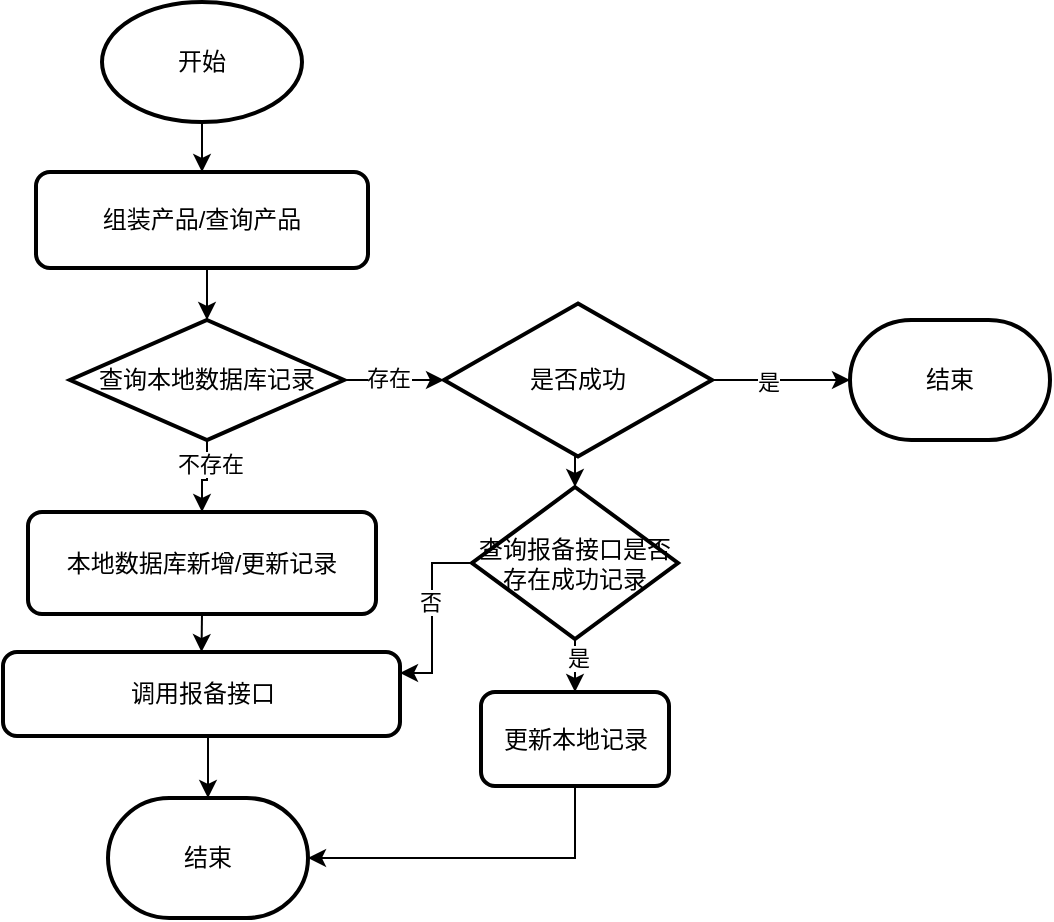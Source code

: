 <mxfile version="13.3.2" type="github" pages="3">
  <diagram id="VsP0TjxbDdxosoxRiDIv" name="主流程">
    <mxGraphModel dx="924" dy="511" grid="0" gridSize="10" guides="1" tooltips="1" connect="1" arrows="1" fold="1" page="1" pageScale="1" pageWidth="827" pageHeight="1169" math="0" shadow="0">
      <root>
        <mxCell id="0" />
        <mxCell id="1" parent="0" />
        <mxCell id="au4iiNCrKTSh3xao9Lfv-3" style="edgeStyle=orthogonalEdgeStyle;rounded=0;orthogonalLoop=1;jettySize=auto;html=1;exitX=0.5;exitY=1;exitDx=0;exitDy=0;exitPerimeter=0;entryX=0.5;entryY=0;entryDx=0;entryDy=0;" parent="1" source="au4iiNCrKTSh3xao9Lfv-1" target="au4iiNCrKTSh3xao9Lfv-2" edge="1">
          <mxGeometry relative="1" as="geometry" />
        </mxCell>
        <mxCell id="au4iiNCrKTSh3xao9Lfv-1" value="开始" style="strokeWidth=2;html=1;shape=mxgraph.flowchart.start_1;whiteSpace=wrap;" parent="1" vertex="1">
          <mxGeometry x="212" y="157" width="100" height="60" as="geometry" />
        </mxCell>
        <mxCell id="au4iiNCrKTSh3xao9Lfv-9" style="edgeStyle=orthogonalEdgeStyle;rounded=0;orthogonalLoop=1;jettySize=auto;html=1;exitX=0.5;exitY=1;exitDx=0;exitDy=0;entryX=0.5;entryY=0;entryDx=0;entryDy=0;entryPerimeter=0;" parent="1" source="au4iiNCrKTSh3xao9Lfv-2" target="au4iiNCrKTSh3xao9Lfv-8" edge="1">
          <mxGeometry relative="1" as="geometry" />
        </mxCell>
        <mxCell id="au4iiNCrKTSh3xao9Lfv-2" value="组装产品/查询产品" style="rounded=1;whiteSpace=wrap;html=1;absoluteArcSize=1;arcSize=14;strokeWidth=2;" parent="1" vertex="1">
          <mxGeometry x="179" y="242" width="166" height="48" as="geometry" />
        </mxCell>
        <mxCell id="au4iiNCrKTSh3xao9Lfv-7" style="edgeStyle=orthogonalEdgeStyle;rounded=0;orthogonalLoop=1;jettySize=auto;html=1;exitX=0.5;exitY=1;exitDx=0;exitDy=0;entryX=0.5;entryY=0;entryDx=0;entryDy=0;" parent="1" source="au4iiNCrKTSh3xao9Lfv-5" target="au4iiNCrKTSh3xao9Lfv-6" edge="1">
          <mxGeometry relative="1" as="geometry" />
        </mxCell>
        <mxCell id="au4iiNCrKTSh3xao9Lfv-5" value="本地数据库新增/更新记录" style="rounded=1;whiteSpace=wrap;html=1;absoluteArcSize=1;arcSize=14;strokeWidth=2;" parent="1" vertex="1">
          <mxGeometry x="175" y="412" width="174" height="51" as="geometry" />
        </mxCell>
        <mxCell id="au4iiNCrKTSh3xao9Lfv-25" style="edgeStyle=orthogonalEdgeStyle;rounded=0;orthogonalLoop=1;jettySize=auto;html=1;exitX=0.5;exitY=1;exitDx=0;exitDy=0;entryX=0.5;entryY=0;entryDx=0;entryDy=0;entryPerimeter=0;" parent="1" source="au4iiNCrKTSh3xao9Lfv-6" target="au4iiNCrKTSh3xao9Lfv-24" edge="1">
          <mxGeometry relative="1" as="geometry" />
        </mxCell>
        <mxCell id="au4iiNCrKTSh3xao9Lfv-6" value="调用报备接口" style="rounded=1;whiteSpace=wrap;html=1;absoluteArcSize=1;arcSize=14;strokeWidth=2;" parent="1" vertex="1">
          <mxGeometry x="162.5" y="482" width="198.5" height="42" as="geometry" />
        </mxCell>
        <mxCell id="au4iiNCrKTSh3xao9Lfv-11" value="" style="edgeStyle=orthogonalEdgeStyle;rounded=0;orthogonalLoop=1;jettySize=auto;html=1;" parent="1" source="au4iiNCrKTSh3xao9Lfv-8" target="au4iiNCrKTSh3xao9Lfv-14" edge="1">
          <mxGeometry relative="1" as="geometry">
            <mxPoint x="398" y="346" as="targetPoint" />
          </mxGeometry>
        </mxCell>
        <mxCell id="au4iiNCrKTSh3xao9Lfv-13" value="存在" style="edgeLabel;html=1;align=center;verticalAlign=middle;resizable=0;points=[];" parent="au4iiNCrKTSh3xao9Lfv-11" vertex="1" connectable="0">
          <mxGeometry x="-0.125" y="1" relative="1" as="geometry">
            <mxPoint as="offset" />
          </mxGeometry>
        </mxCell>
        <mxCell id="au4iiNCrKTSh3xao9Lfv-22" style="edgeStyle=orthogonalEdgeStyle;rounded=0;orthogonalLoop=1;jettySize=auto;html=1;exitX=0.5;exitY=1;exitDx=0;exitDy=0;exitPerimeter=0;" parent="1" source="au4iiNCrKTSh3xao9Lfv-8" target="au4iiNCrKTSh3xao9Lfv-5" edge="1">
          <mxGeometry relative="1" as="geometry" />
        </mxCell>
        <mxCell id="au4iiNCrKTSh3xao9Lfv-23" value="不存在" style="edgeLabel;html=1;align=center;verticalAlign=middle;resizable=0;points=[];" parent="au4iiNCrKTSh3xao9Lfv-22" vertex="1" connectable="0">
          <mxGeometry x="-0.377" y="1" relative="1" as="geometry">
            <mxPoint as="offset" />
          </mxGeometry>
        </mxCell>
        <mxCell id="au4iiNCrKTSh3xao9Lfv-8" value="查询本地数据库记录" style="strokeWidth=2;html=1;shape=mxgraph.flowchart.decision;whiteSpace=wrap;" parent="1" vertex="1">
          <mxGeometry x="196" y="316" width="137" height="60" as="geometry" />
        </mxCell>
        <mxCell id="au4iiNCrKTSh3xao9Lfv-16" style="edgeStyle=orthogonalEdgeStyle;rounded=0;orthogonalLoop=1;jettySize=auto;html=1;exitX=1;exitY=0.5;exitDx=0;exitDy=0;exitPerimeter=0;" parent="1" source="au4iiNCrKTSh3xao9Lfv-14" target="au4iiNCrKTSh3xao9Lfv-18" edge="1">
          <mxGeometry relative="1" as="geometry">
            <mxPoint x="584" y="350" as="targetPoint" />
          </mxGeometry>
        </mxCell>
        <mxCell id="au4iiNCrKTSh3xao9Lfv-17" value="是" style="edgeLabel;html=1;align=center;verticalAlign=middle;resizable=0;points=[];" parent="au4iiNCrKTSh3xao9Lfv-16" vertex="1" connectable="0">
          <mxGeometry x="-0.194" y="-1" relative="1" as="geometry">
            <mxPoint as="offset" />
          </mxGeometry>
        </mxCell>
        <mxCell id="ud8zpQ5KAM7ifBBJ9N4C-1" style="edgeStyle=orthogonalEdgeStyle;rounded=0;orthogonalLoop=1;jettySize=auto;html=1;exitX=0.5;exitY=1;exitDx=0;exitDy=0;exitPerimeter=0;entryX=0.5;entryY=0;entryDx=0;entryDy=0;entryPerimeter=0;" parent="1" source="au4iiNCrKTSh3xao9Lfv-14" target="ud8zpQ5KAM7ifBBJ9N4C-3" edge="1">
          <mxGeometry relative="1" as="geometry">
            <mxPoint x="450" y="404" as="targetPoint" />
          </mxGeometry>
        </mxCell>
        <mxCell id="au4iiNCrKTSh3xao9Lfv-14" value="是否成功" style="strokeWidth=2;html=1;shape=mxgraph.flowchart.decision;whiteSpace=wrap;" parent="1" vertex="1">
          <mxGeometry x="383" y="307.75" width="134" height="76.5" as="geometry" />
        </mxCell>
        <mxCell id="au4iiNCrKTSh3xao9Lfv-18" value="结束" style="strokeWidth=2;html=1;shape=mxgraph.flowchart.terminator;whiteSpace=wrap;" parent="1" vertex="1">
          <mxGeometry x="586" y="316" width="100" height="60" as="geometry" />
        </mxCell>
        <mxCell id="au4iiNCrKTSh3xao9Lfv-24" value="结束" style="strokeWidth=2;html=1;shape=mxgraph.flowchart.terminator;whiteSpace=wrap;" parent="1" vertex="1">
          <mxGeometry x="215" y="555" width="100" height="60" as="geometry" />
        </mxCell>
        <mxCell id="ud8zpQ5KAM7ifBBJ9N4C-4" style="edgeStyle=orthogonalEdgeStyle;rounded=0;orthogonalLoop=1;jettySize=auto;html=1;exitX=0;exitY=0.5;exitDx=0;exitDy=0;exitPerimeter=0;entryX=1;entryY=0.25;entryDx=0;entryDy=0;" parent="1" source="ud8zpQ5KAM7ifBBJ9N4C-3" target="au4iiNCrKTSh3xao9Lfv-6" edge="1">
          <mxGeometry relative="1" as="geometry" />
        </mxCell>
        <mxCell id="ud8zpQ5KAM7ifBBJ9N4C-5" value="否" style="edgeLabel;html=1;align=center;verticalAlign=middle;resizable=0;points=[];" parent="ud8zpQ5KAM7ifBBJ9N4C-4" vertex="1" connectable="0">
          <mxGeometry x="-0.13" y="-2" relative="1" as="geometry">
            <mxPoint x="1" as="offset" />
          </mxGeometry>
        </mxCell>
        <mxCell id="ud8zpQ5KAM7ifBBJ9N4C-7" style="edgeStyle=orthogonalEdgeStyle;rounded=0;orthogonalLoop=1;jettySize=auto;html=1;exitX=0.5;exitY=1;exitDx=0;exitDy=0;exitPerimeter=0;" parent="1" source="ud8zpQ5KAM7ifBBJ9N4C-3" target="ud8zpQ5KAM7ifBBJ9N4C-6" edge="1">
          <mxGeometry relative="1" as="geometry" />
        </mxCell>
        <mxCell id="ud8zpQ5KAM7ifBBJ9N4C-11" value="是" style="edgeLabel;html=1;align=center;verticalAlign=middle;resizable=0;points=[];" parent="ud8zpQ5KAM7ifBBJ9N4C-7" vertex="1" connectable="0">
          <mxGeometry x="0.364" y="1" relative="1" as="geometry">
            <mxPoint as="offset" />
          </mxGeometry>
        </mxCell>
        <mxCell id="ud8zpQ5KAM7ifBBJ9N4C-3" value="&lt;span&gt;查询报备接口是否存在成功记录&lt;/span&gt;" style="strokeWidth=2;html=1;shape=mxgraph.flowchart.decision;whiteSpace=wrap;" parent="1" vertex="1">
          <mxGeometry x="397" y="399.5" width="103" height="76" as="geometry" />
        </mxCell>
        <mxCell id="ud8zpQ5KAM7ifBBJ9N4C-10" style="edgeStyle=orthogonalEdgeStyle;rounded=0;orthogonalLoop=1;jettySize=auto;html=1;exitX=0.5;exitY=1;exitDx=0;exitDy=0;entryX=1;entryY=0.5;entryDx=0;entryDy=0;entryPerimeter=0;" parent="1" source="ud8zpQ5KAM7ifBBJ9N4C-6" target="au4iiNCrKTSh3xao9Lfv-24" edge="1">
          <mxGeometry relative="1" as="geometry" />
        </mxCell>
        <mxCell id="ud8zpQ5KAM7ifBBJ9N4C-6" value="更新本地记录" style="rounded=1;whiteSpace=wrap;html=1;absoluteArcSize=1;arcSize=14;strokeWidth=2;" parent="1" vertex="1">
          <mxGeometry x="401.5" y="502" width="94" height="47" as="geometry" />
        </mxCell>
      </root>
    </mxGraphModel>
  </diagram>
  <diagram id="loVIt0BXPaJ4-rS_2NND" name="等待通知">
    
    <mxGraphModel dx="762" dy="511" grid="0" gridSize="10" guides="1" tooltips="1" connect="1" arrows="1" fold="1" page="1" pageScale="1" pageWidth="827" pageHeight="1169" math="0" shadow="0">
      
      <root>
        
        <mxCell id="UGu4NYYpyM2OCp5MHmZj-0" />
        
        <mxCell id="UGu4NYYpyM2OCp5MHmZj-1" parent="UGu4NYYpyM2OCp5MHmZj-0" />
        
        <mxCell id="kuf9T7Gr4KqVFJNRyqWz-0" style="edgeStyle=orthogonalEdgeStyle;rounded=0;orthogonalLoop=1;jettySize=auto;html=1;exitX=0.5;exitY=1;exitDx=0;exitDy=0;exitPerimeter=0;" edge="1" parent="UGu4NYYpyM2OCp5MHmZj-1" source="BhZa5ttN8Q9N9yM1D1aI-0" target="kuf9T7Gr4KqVFJNRyqWz-2">
          
          <mxGeometry relative="1" as="geometry">
            
            <mxPoint x="356.375" y="101" as="targetPoint" />
            
          </mxGeometry>
          
        </mxCell>
        
        <mxCell id="BhZa5ttN8Q9N9yM1D1aI-0" value="开始" style="strokeWidth=2;html=1;shape=mxgraph.flowchart.start_1;whiteSpace=wrap;" vertex="1" parent="UGu4NYYpyM2OCp5MHmZj-1">
          
          <mxGeometry x="310" y="41" width="95" height="32" as="geometry" />
          
        </mxCell>
        
        <mxCell id="BhZa5ttN8Q9N9yM1D1aI-1" value="接受队列消息" style="strokeWidth=2;html=1;shape=mxgraph.flowchart.annotation_1;align=left;pointerEvents=1;" vertex="1" parent="UGu4NYYpyM2OCp5MHmZj-1">
          
          <mxGeometry x="449" y="31" width="54" height="53" as="geometry" />
          
        </mxCell>
        
        <mxCell id="vfAL0i21qyMoTU16Agz6-2" style="edgeStyle=orthogonalEdgeStyle;rounded=0;orthogonalLoop=1;jettySize=auto;html=1;exitX=0.5;exitY=1;exitDx=0;exitDy=0;" edge="1" parent="UGu4NYYpyM2OCp5MHmZj-1" source="vfAL0i21qyMoTU16Agz6-1" target="vfAL0i21qyMoTU16Agz6-3">
          
          <mxGeometry relative="1" as="geometry">
            
            <mxPoint x="358" y="172" as="targetPoint" />
            
          </mxGeometry>
          
        </mxCell>
        
        <mxCell id="vfAL0i21qyMoTU16Agz6-1" value="根据通知装填更新本地记录" style="rounded=1;whiteSpace=wrap;html=1;absoluteArcSize=1;arcSize=14;strokeWidth=2;" vertex="1" parent="UGu4NYYpyM2OCp5MHmZj-1">
          
          <mxGeometry x="306.5" y="207" width="98.5" height="46" as="geometry" />
          
        </mxCell>
        
        <mxCell id="vfAL0i21qyMoTU16Agz6-3" value="结束" style="strokeWidth=2;html=1;shape=mxgraph.flowchart.terminator;whiteSpace=wrap;" vertex="1" parent="UGu4NYYpyM2OCp5MHmZj-1">
          
          <mxGeometry x="317.13" y="288" width="77.25" height="54" as="geometry" />
          
        </mxCell>
        
        <mxCell id="kuf9T7Gr4KqVFJNRyqWz-3" style="edgeStyle=orthogonalEdgeStyle;rounded=0;orthogonalLoop=1;jettySize=auto;html=1;exitX=1;exitY=0.5;exitDx=0;exitDy=0;exitPerimeter=0;" edge="1" parent="UGu4NYYpyM2OCp5MHmZj-1" source="kuf9T7Gr4KqVFJNRyqWz-2" target="kuf9T7Gr4KqVFJNRyqWz-4">
          
          <mxGeometry relative="1" as="geometry">
            
            <mxPoint x="467" y="131" as="targetPoint" />
            
          </mxGeometry>
          
        </mxCell>
        
        <mxCell id="kuf9T7Gr4KqVFJNRyqWz-5" value="是" style="edgeLabel;html=1;align=center;verticalAlign=middle;resizable=0;points=[];" vertex="1" connectable="0" parent="kuf9T7Gr4KqVFJNRyqWz-3">
          
          <mxGeometry x="-0.312" y="1" relative="1" as="geometry">
            
            <mxPoint as="offset" />
            
          </mxGeometry>
          
        </mxCell>
        
        <mxCell id="kuf9T7Gr4KqVFJNRyqWz-6" style="edgeStyle=orthogonalEdgeStyle;rounded=0;orthogonalLoop=1;jettySize=auto;html=1;exitX=0.5;exitY=1;exitDx=0;exitDy=0;exitPerimeter=0;" edge="1" parent="UGu4NYYpyM2OCp5MHmZj-1" source="kuf9T7Gr4KqVFJNRyqWz-2" target="vfAL0i21qyMoTU16Agz6-1">
          
          <mxGeometry relative="1" as="geometry" />
          
        </mxCell>
        
        <mxCell id="kuf9T7Gr4KqVFJNRyqWz-7" value="否" style="edgeLabel;html=1;align=center;verticalAlign=middle;resizable=0;points=[];" vertex="1" connectable="0" parent="kuf9T7Gr4KqVFJNRyqWz-6">
          
          <mxGeometry x="-0.255" y="-4" relative="1" as="geometry">
            
            <mxPoint as="offset" />
            
          </mxGeometry>
          
        </mxCell>
        
        <mxCell id="kuf9T7Gr4KqVFJNRyqWz-2" value="&lt;span&gt;本地记录是否成功&lt;/span&gt;" style="strokeWidth=2;html=1;shape=mxgraph.flowchart.decision;whiteSpace=wrap;" vertex="1" parent="UGu4NYYpyM2OCp5MHmZj-1">
          
          <mxGeometry x="289.38" y="95" width="136.25" height="72" as="geometry" />
          
        </mxCell>
        
        <mxCell id="kuf9T7Gr4KqVFJNRyqWz-4" value="结束" style="strokeWidth=2;html=1;shape=mxgraph.flowchart.terminator;whiteSpace=wrap;" vertex="1" parent="UGu4NYYpyM2OCp5MHmZj-1">
          
          <mxGeometry x="464" y="106" width="73" height="50" as="geometry" />
          
        </mxCell>
        
      </root>
      
    </mxGraphModel>
    
  </diagram>
  <diagram id="VzKL99iHZ1cUAM-DFjIV" name="定时补偿">
    
    <mxGraphModel dx="762" dy="511" grid="0" gridSize="10" guides="1" tooltips="1" connect="1" arrows="1" fold="1" page="1" pageScale="1" pageWidth="827" pageHeight="1169" math="0" shadow="0">
      
      <root>
        
        <mxCell id="SAEZo7dMPPtvBQznHzzg-0" />
        
        <mxCell id="SAEZo7dMPPtvBQznHzzg-1" parent="SAEZo7dMPPtvBQznHzzg-0" />
        
        <mxCell id="SAEZo7dMPPtvBQznHzzg-4" style="edgeStyle=orthogonalEdgeStyle;rounded=0;orthogonalLoop=1;jettySize=auto;html=1;exitX=0.5;exitY=1;exitDx=0;exitDy=0;exitPerimeter=0;" edge="1" parent="SAEZo7dMPPtvBQznHzzg-1" source="SAEZo7dMPPtvBQznHzzg-2" target="SAEZo7dMPPtvBQznHzzg-5">
          
          <mxGeometry relative="1" as="geometry">
            
            <mxPoint x="380" y="121" as="targetPoint" />
            
          </mxGeometry>
          
        </mxCell>
        
        <mxCell id="SAEZo7dMPPtvBQznHzzg-2" value="开始" style="strokeWidth=2;html=1;shape=mxgraph.flowchart.start_1;whiteSpace=wrap;" vertex="1" parent="SAEZo7dMPPtvBQznHzzg-1">
          
          <mxGeometry x="330" y="30" width="100" height="60" as="geometry" />
          
        </mxCell>
        
        <mxCell id="SAEZo7dMPPtvBQznHzzg-3" value="定时任务" style="strokeWidth=2;html=1;shape=mxgraph.flowchart.annotation_1;align=left;pointerEvents=1;" vertex="1" parent="SAEZo7dMPPtvBQznHzzg-1">
          
          <mxGeometry x="476" y="32" width="55" height="46" as="geometry" />
          
        </mxCell>
        
        <mxCell id="SAEZo7dMPPtvBQznHzzg-7" style="edgeStyle=orthogonalEdgeStyle;rounded=0;orthogonalLoop=1;jettySize=auto;html=1;exitX=0.5;exitY=1;exitDx=0;exitDy=0;entryX=0.5;entryY=0;entryDx=0;entryDy=0;entryPerimeter=0;" edge="1" parent="SAEZo7dMPPtvBQznHzzg-1" source="SAEZo7dMPPtvBQznHzzg-5" target="SAEZo7dMPPtvBQznHzzg-8">
          
          <mxGeometry relative="1" as="geometry">
            
            <mxPoint x="378.5" y="192" as="targetPoint" />
            
          </mxGeometry>
          
        </mxCell>
        
        <mxCell id="SAEZo7dMPPtvBQznHzzg-5" value="查询本地失败记录" style="rounded=1;whiteSpace=wrap;html=1;absoluteArcSize=1;arcSize=14;strokeWidth=2;" vertex="1" parent="SAEZo7dMPPtvBQznHzzg-1">
          
          <mxGeometry x="328.5" y="126" width="103" height="41" as="geometry" />
          
        </mxCell>
        
        <mxCell id="SAEZo7dMPPtvBQznHzzg-9" style="edgeStyle=orthogonalEdgeStyle;rounded=0;orthogonalLoop=1;jettySize=auto;html=1;exitX=1;exitY=0.5;exitDx=0;exitDy=0;exitPerimeter=0;" edge="1" parent="SAEZo7dMPPtvBQznHzzg-1" source="SAEZo7dMPPtvBQznHzzg-8" target="SAEZo7dMPPtvBQznHzzg-10">
          
          <mxGeometry relative="1" as="geometry">
            
            <mxPoint x="510" y="242" as="targetPoint" />
            
          </mxGeometry>
          
        </mxCell>
        
        <mxCell id="SAEZo7dMPPtvBQznHzzg-11" value="是" style="edgeLabel;html=1;align=center;verticalAlign=middle;resizable=0;points=[];" vertex="1" connectable="0" parent="SAEZo7dMPPtvBQznHzzg-9">
          
          <mxGeometry x="0.009" y="-1" relative="1" as="geometry">
            
            <mxPoint x="-1" y="-1" as="offset" />
            
          </mxGeometry>
          
        </mxCell>
        
        <mxCell id="SAEZo7dMPPtvBQznHzzg-12" style="edgeStyle=orthogonalEdgeStyle;rounded=0;orthogonalLoop=1;jettySize=auto;html=1;exitX=0.5;exitY=1;exitDx=0;exitDy=0;exitPerimeter=0;" edge="1" parent="SAEZo7dMPPtvBQznHzzg-1" source="SAEZo7dMPPtvBQznHzzg-8" target="SAEZo7dMPPtvBQznHzzg-13">
          
          <mxGeometry relative="1" as="geometry">
            
            <mxPoint x="380" y="334" as="targetPoint" />
            
          </mxGeometry>
          
        </mxCell>
        
        <mxCell id="SAEZo7dMPPtvBQznHzzg-14" value="否" style="edgeLabel;html=1;align=center;verticalAlign=middle;resizable=0;points=[];" vertex="1" connectable="0" parent="SAEZo7dMPPtvBQznHzzg-12">
          
          <mxGeometry x="-0.318" y="-4" relative="1" as="geometry">
            
            <mxPoint as="offset" />
            
          </mxGeometry>
          
        </mxCell>
        
        <mxCell id="SAEZo7dMPPtvBQznHzzg-8" value="查询报备接口记录，是否成功状态" style="strokeWidth=2;html=1;shape=mxgraph.flowchart.decision;whiteSpace=wrap;" vertex="1" parent="SAEZo7dMPPtvBQznHzzg-1">
          
          <mxGeometry x="295" y="192" width="170" height="99" as="geometry" />
          
        </mxCell>
        
        <mxCell id="SAEZo7dMPPtvBQznHzzg-17" style="edgeStyle=orthogonalEdgeStyle;rounded=0;orthogonalLoop=1;jettySize=auto;html=1;exitX=0.5;exitY=1;exitDx=0;exitDy=0;entryX=1;entryY=0.5;entryDx=0;entryDy=0;entryPerimeter=0;" edge="1" parent="SAEZo7dMPPtvBQznHzzg-1" source="SAEZo7dMPPtvBQznHzzg-10" target="SAEZo7dMPPtvBQznHzzg-16">
          
          <mxGeometry relative="1" as="geometry" />
          
        </mxCell>
        
        <mxCell id="SAEZo7dMPPtvBQznHzzg-10" value="更新本地记录状态为成功" style="rounded=1;whiteSpace=wrap;html=1;absoluteArcSize=1;arcSize=14;strokeWidth=2;" vertex="1" parent="SAEZo7dMPPtvBQznHzzg-1">
          
          <mxGeometry x="520" y="192" width="100" height="100" as="geometry" />
          
        </mxCell>
        
        <mxCell id="SAEZo7dMPPtvBQznHzzg-15" style="edgeStyle=orthogonalEdgeStyle;rounded=0;orthogonalLoop=1;jettySize=auto;html=1;exitX=0.5;exitY=1;exitDx=0;exitDy=0;" edge="1" parent="SAEZo7dMPPtvBQznHzzg-1" source="SAEZo7dMPPtvBQznHzzg-13" target="SAEZo7dMPPtvBQznHzzg-16">
          
          <mxGeometry relative="1" as="geometry">
            
            <mxPoint x="379" y="412" as="targetPoint" />
            
          </mxGeometry>
          
        </mxCell>
        
        <mxCell id="SAEZo7dMPPtvBQznHzzg-13" value="调用报备新增/修改接口" style="rounded=1;whiteSpace=wrap;html=1;absoluteArcSize=1;arcSize=14;strokeWidth=2;" vertex="1" parent="SAEZo7dMPPtvBQznHzzg-1">
          
          <mxGeometry x="330" y="320" width="98" height="57" as="geometry" />
          
        </mxCell>
        
        <mxCell id="SAEZo7dMPPtvBQznHzzg-16" value="结束" style="strokeWidth=2;html=1;shape=mxgraph.flowchart.terminator;whiteSpace=wrap;" vertex="1" parent="SAEZo7dMPPtvBQznHzzg-1">
          
          <mxGeometry x="328" y="412" width="100" height="60" as="geometry" />
          
        </mxCell>
        
      </root>
      
    </mxGraphModel>
    
  </diagram>
</mxfile>
